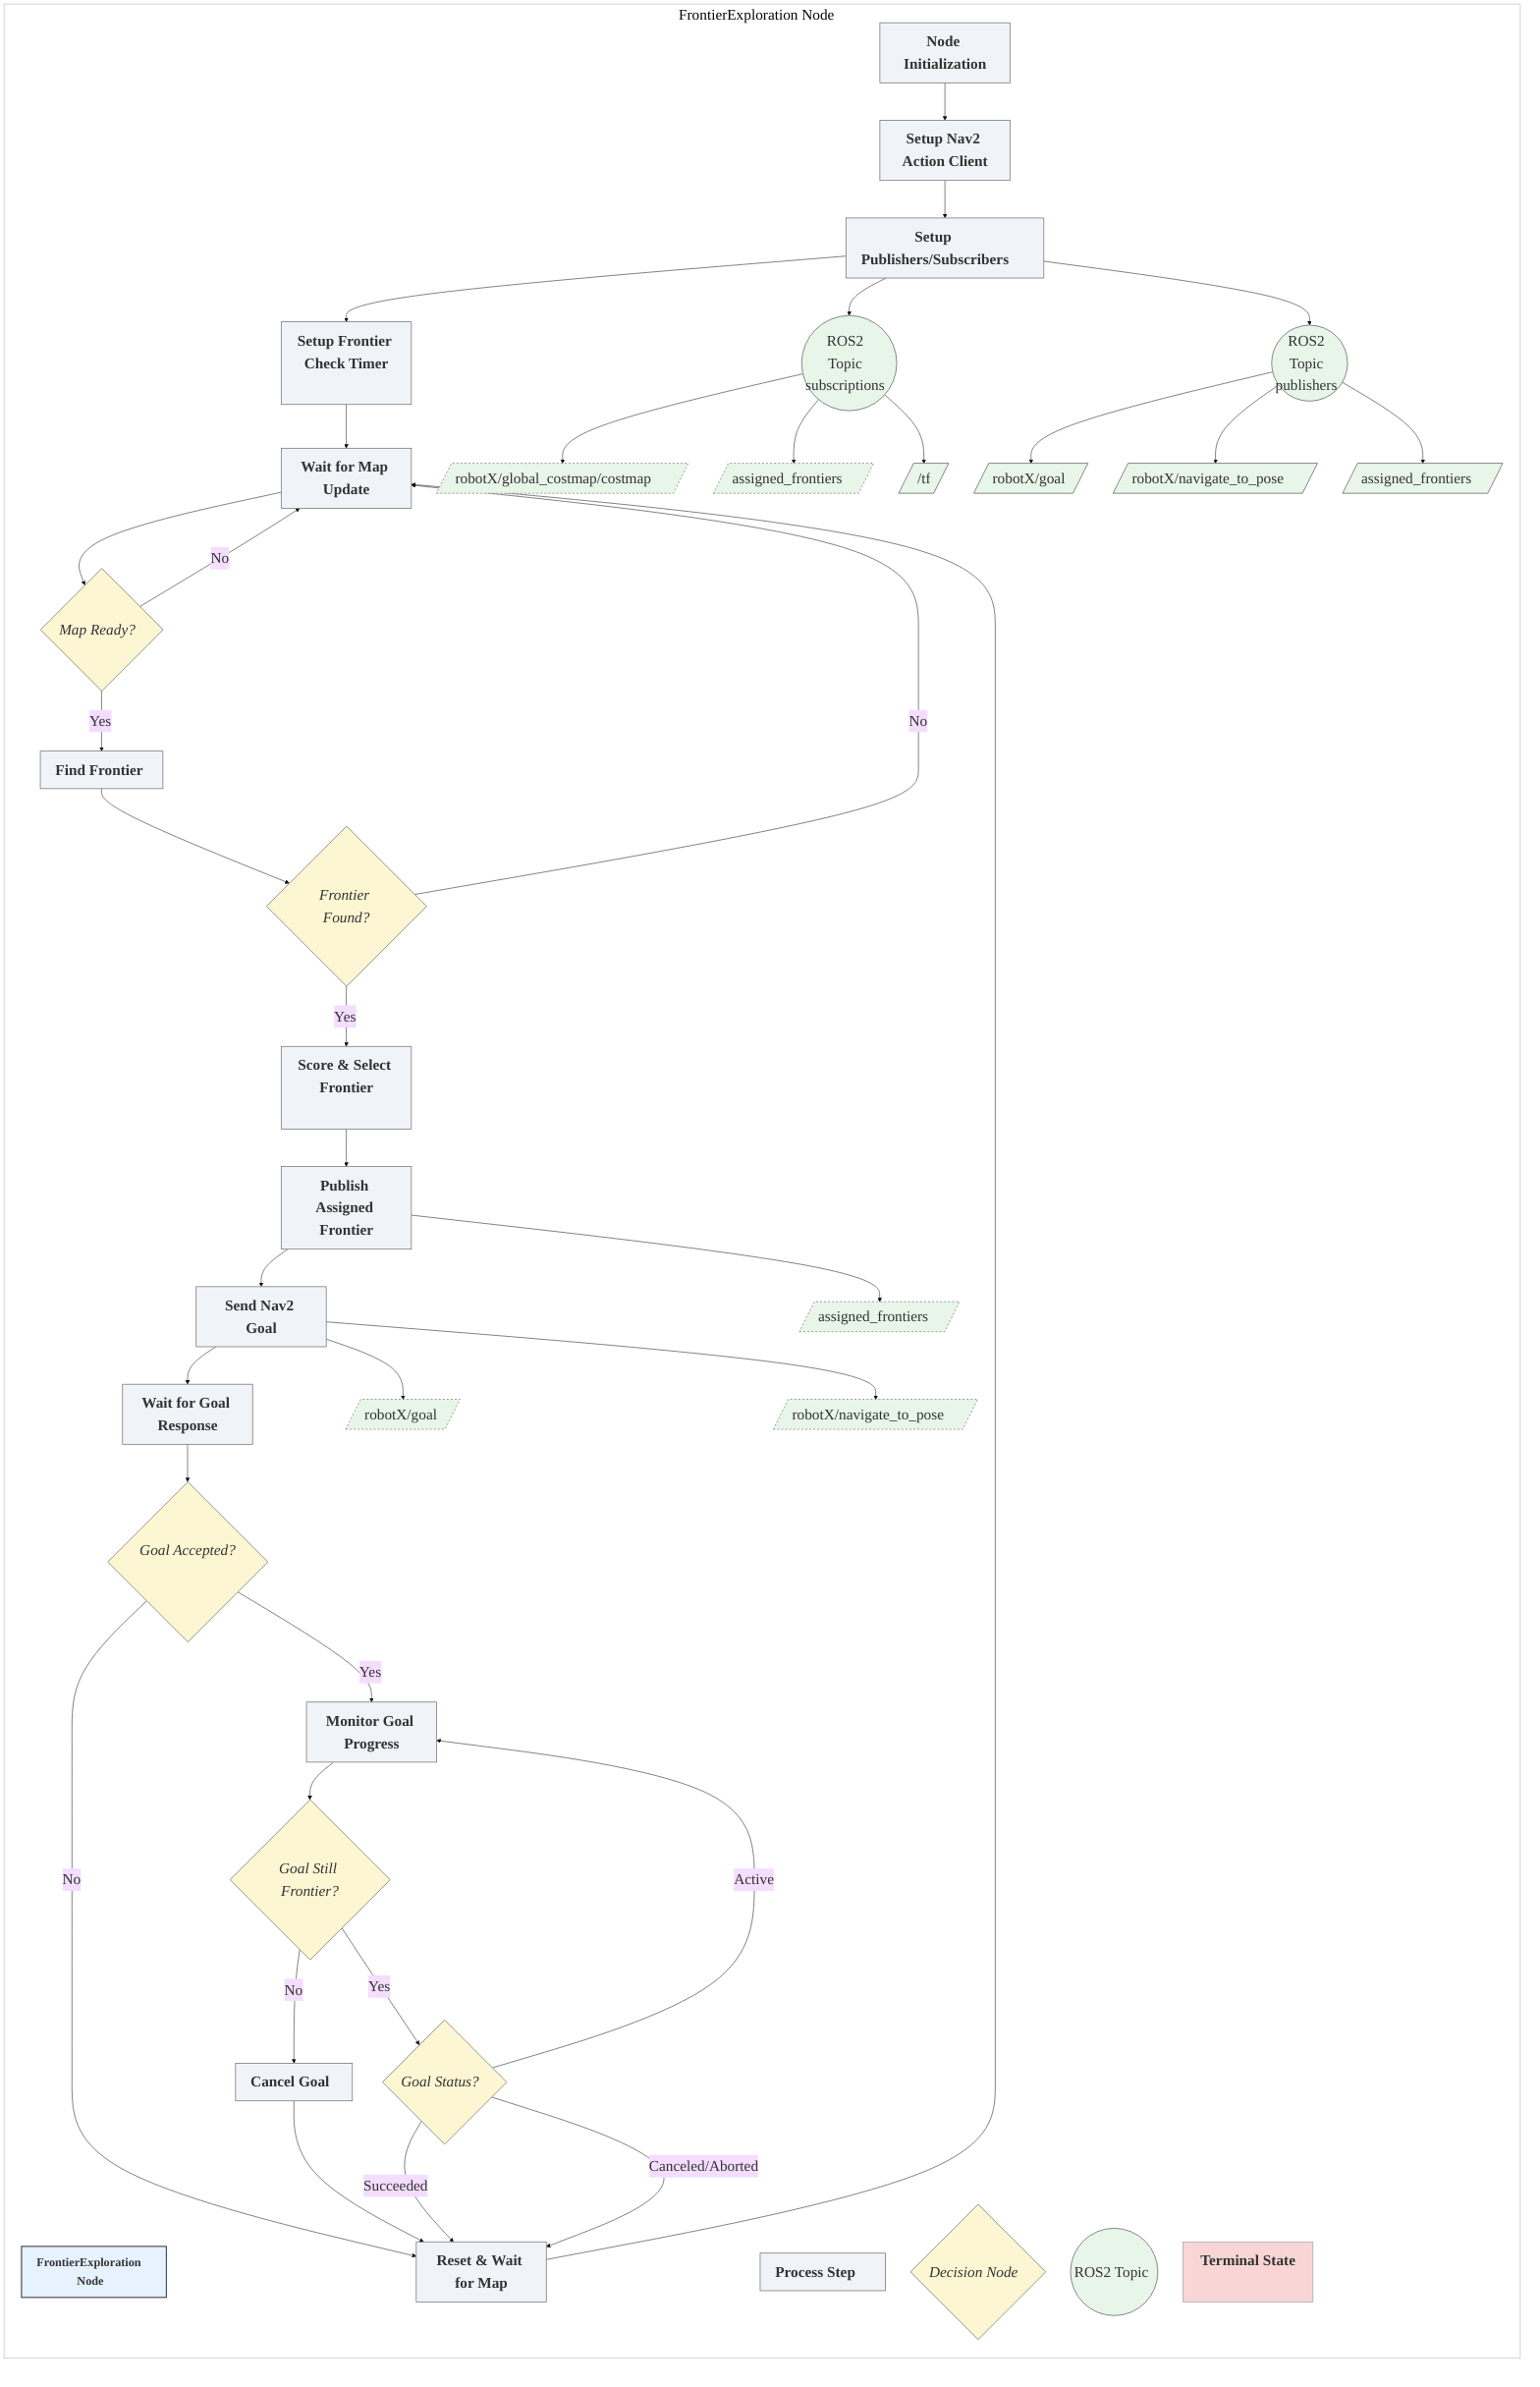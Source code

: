 %%{init: {'theme':'base', 'themeVariables': {'fontSize': '30px', 'fontFamily': 'Arial, sans-serif'}}}%%
flowchart TD

    %% Soft, publication-friendly color scheme
    classDef terminal fill:#f9d6d5,stroke:#999,stroke-width:1.2px,color:#333,font-weight:bold;
    classDef process fill:#f0f4f9,stroke:#777,stroke-width:1.5px,color:#333,font-weight:bold;
    classDef decision fill:#fdf6d3,stroke:#777,stroke-width:1.5px,color:#333,font-style:italic;
    classDef topic fill:#e8f5e9,stroke:#666,stroke-width:1.5px,color:#333;
    classDef connector stroke:#666,stroke-width:1.2px,stroke-dasharray: 4 4;

    %% White background for publication with extra padding
    style frontier fill:#ffffff,stroke:#aaa,stroke-width:1px;

    subgraph frontier["FrontierExploration Node"]
        direction TB
        
        TITLE["FrontierExploration Node"]:::title
        
        A[Node Initialization] --> B[Setup Nav2 Action Client]
        B --> C[Setup Publishers/Subscribers]
        C --> E[Setup Frontier Check Timer]
        E --> F[Wait for Map Update]

        F --> G{Map Ready?}
        G -- "Yes" --> H[Find Frontier]
        G -- "No" --> F

        H --> I{Frontier Found?}
        I -- "Yes" --> J[Score & Select Frontier]
        I -- "No" --> F

        J --> K[Publish Assigned Frontier]
        K --> L[Send Nav2 Goal]
        L --> M[Wait for Goal Response]

        M --> N{Goal Accepted?}
        N -- "Yes" --> O[Monitor Goal Progress]
        N -- "No" --> P[Reset & Wait for Map]

        O --> Q{Goal Still Frontier?}
        Q -- "Yes" --> R{Goal Status?}
        Q -- "No" --> S[Cancel Goal]
        S --> P

        R -- "Succeeded" --> P
        R -- "Canceled/Aborted" --> P
        R -- "Active" --> O

        P --> F

        C --> T((ROS2
        Topic
        subscriptions))

        C --> U((ROS2
        Topic
        publishers))

        %% ROS2 Topic Connections
        T --> MAP_CONN[/"robotX/global_costmap/costmap"/]
        T --> FRONTIER_IN[/"assigned_frontiers"/]
        T --> TF_IN[/"/tf"/]
        U --> GOAL_CONN[/"robotX/goal"/]
        U --> NAVTO_CONN[/"robotX/navigate_to_pose"/]
        U --> ASSIGNED_CONN[/"assigned_frontiers"/]
        K --> FRONTIER_OUT[/"assigned_frontiers"/]
        L --> GOAL_OUT[/"robotX/goal"/]
        L --> NAV2_ACTION[/"robotX/navigate_to_pose"/]

        L1[Process Step]:::process
        L2{Decision Node}:::decision
        L3((ROS2 Topic)):::topic
        L4[Terminal State]:::terminal

    end

    %% Apply classes to nodes
    classDef title fill:#e6f3ff,stroke:#333,stroke-width:2px,color:#333,font-weight:bold,font-size:24px;
    class A,B,C,D,E,F,H,J,K,L,M,O,P,S process
    class G,I,N,Q,R decision
    class U,T,MAP_CONN,FRONTIER_IN,FRONTIER_OUT,GOAL_OUT,NAV2_ACTION,TF_IN,GOAL_CONN,NAVTO_CONN,ASSIGNED_CONN topic
    class MAP_CONN,FRONTIER_IN,FRONTIER_OUT,GOAL_OUT,NAV2_ACTION connector